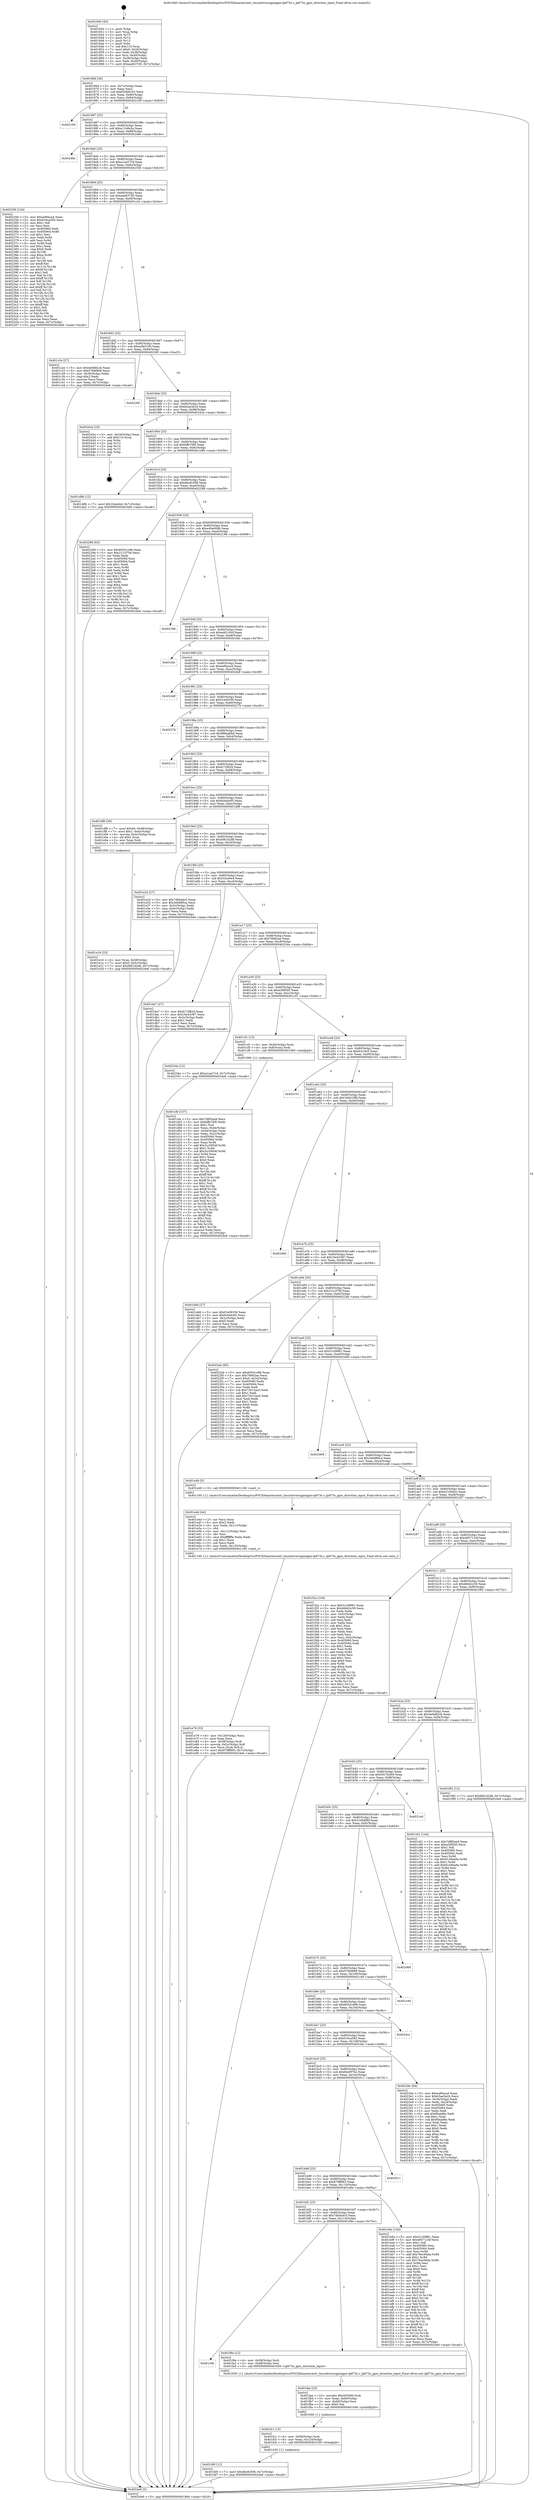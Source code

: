 digraph "0x401840" {
  label = "0x401840 (/mnt/c/Users/mathe/Desktop/tcc/POCII/binaries/extr_linuxdriversgpiogpio-lp873x.c_lp873x_gpio_direction_input_Final-ollvm.out::main(0))"
  labelloc = "t"
  node[shape=record]

  Entry [label="",width=0.3,height=0.3,shape=circle,fillcolor=black,style=filled]
  "0x40186d" [label="{
     0x40186d [26]\l
     | [instrs]\l
     &nbsp;&nbsp;0x40186d \<+3\>: mov -0x7c(%rbp),%eax\l
     &nbsp;&nbsp;0x401870 \<+2\>: mov %eax,%ecx\l
     &nbsp;&nbsp;0x401872 \<+6\>: sub $0x82db8103,%ecx\l
     &nbsp;&nbsp;0x401878 \<+3\>: mov %eax,-0x80(%rbp)\l
     &nbsp;&nbsp;0x40187b \<+6\>: mov %ecx,-0x84(%rbp)\l
     &nbsp;&nbsp;0x401881 \<+6\>: je 0000000000402169 \<main+0x929\>\l
  }"]
  "0x402169" [label="{
     0x402169\l
  }", style=dashed]
  "0x401887" [label="{
     0x401887 [25]\l
     | [instrs]\l
     &nbsp;&nbsp;0x401887 \<+5\>: jmp 000000000040188c \<main+0x4c\>\l
     &nbsp;&nbsp;0x40188c \<+3\>: mov -0x80(%rbp),%eax\l
     &nbsp;&nbsp;0x40188f \<+5\>: sub $0xa11b8a2a,%eax\l
     &nbsp;&nbsp;0x401894 \<+6\>: mov %eax,-0x88(%rbp)\l
     &nbsp;&nbsp;0x40189a \<+6\>: je 000000000040248e \<main+0xc4e\>\l
  }"]
  Exit [label="",width=0.3,height=0.3,shape=circle,fillcolor=black,style=filled,peripheries=2]
  "0x40248e" [label="{
     0x40248e\l
  }", style=dashed]
  "0x4018a0" [label="{
     0x4018a0 [25]\l
     | [instrs]\l
     &nbsp;&nbsp;0x4018a0 \<+5\>: jmp 00000000004018a5 \<main+0x65\>\l
     &nbsp;&nbsp;0x4018a5 \<+3\>: mov -0x80(%rbp),%eax\l
     &nbsp;&nbsp;0x4018a8 \<+5\>: sub $0xa1ae27c4,%eax\l
     &nbsp;&nbsp;0x4018ad \<+6\>: mov %eax,-0x8c(%rbp)\l
     &nbsp;&nbsp;0x4018b3 \<+6\>: je 0000000000402356 \<main+0xb16\>\l
  }"]
  "0x401fd0" [label="{
     0x401fd0 [12]\l
     | [instrs]\l
     &nbsp;&nbsp;0x401fd0 \<+7\>: movl $0xdbc8c508,-0x7c(%rbp)\l
     &nbsp;&nbsp;0x401fd7 \<+5\>: jmp 00000000004024e6 \<main+0xca6\>\l
  }"]
  "0x402356" [label="{
     0x402356 [134]\l
     | [instrs]\l
     &nbsp;&nbsp;0x402356 \<+5\>: mov $0xeef0aca4,%eax\l
     &nbsp;&nbsp;0x40235b \<+5\>: mov $0x619ca583,%ecx\l
     &nbsp;&nbsp;0x402360 \<+2\>: mov $0x1,%dl\l
     &nbsp;&nbsp;0x402362 \<+2\>: xor %esi,%esi\l
     &nbsp;&nbsp;0x402364 \<+7\>: mov 0x405060,%edi\l
     &nbsp;&nbsp;0x40236b \<+8\>: mov 0x405064,%r8d\l
     &nbsp;&nbsp;0x402373 \<+3\>: sub $0x1,%esi\l
     &nbsp;&nbsp;0x402376 \<+3\>: mov %edi,%r9d\l
     &nbsp;&nbsp;0x402379 \<+3\>: add %esi,%r9d\l
     &nbsp;&nbsp;0x40237c \<+4\>: imul %r9d,%edi\l
     &nbsp;&nbsp;0x402380 \<+3\>: and $0x1,%edi\l
     &nbsp;&nbsp;0x402383 \<+3\>: cmp $0x0,%edi\l
     &nbsp;&nbsp;0x402386 \<+4\>: sete %r10b\l
     &nbsp;&nbsp;0x40238a \<+4\>: cmp $0xa,%r8d\l
     &nbsp;&nbsp;0x40238e \<+4\>: setl %r11b\l
     &nbsp;&nbsp;0x402392 \<+3\>: mov %r10b,%bl\l
     &nbsp;&nbsp;0x402395 \<+3\>: xor $0xff,%bl\l
     &nbsp;&nbsp;0x402398 \<+3\>: mov %r11b,%r14b\l
     &nbsp;&nbsp;0x40239b \<+4\>: xor $0xff,%r14b\l
     &nbsp;&nbsp;0x40239f \<+3\>: xor $0x1,%dl\l
     &nbsp;&nbsp;0x4023a2 \<+3\>: mov %bl,%r15b\l
     &nbsp;&nbsp;0x4023a5 \<+4\>: and $0xff,%r15b\l
     &nbsp;&nbsp;0x4023a9 \<+3\>: and %dl,%r10b\l
     &nbsp;&nbsp;0x4023ac \<+3\>: mov %r14b,%r12b\l
     &nbsp;&nbsp;0x4023af \<+4\>: and $0xff,%r12b\l
     &nbsp;&nbsp;0x4023b3 \<+3\>: and %dl,%r11b\l
     &nbsp;&nbsp;0x4023b6 \<+3\>: or %r10b,%r15b\l
     &nbsp;&nbsp;0x4023b9 \<+3\>: or %r11b,%r12b\l
     &nbsp;&nbsp;0x4023bc \<+3\>: xor %r12b,%r15b\l
     &nbsp;&nbsp;0x4023bf \<+3\>: or %r14b,%bl\l
     &nbsp;&nbsp;0x4023c2 \<+3\>: xor $0xff,%bl\l
     &nbsp;&nbsp;0x4023c5 \<+3\>: or $0x1,%dl\l
     &nbsp;&nbsp;0x4023c8 \<+2\>: and %dl,%bl\l
     &nbsp;&nbsp;0x4023ca \<+3\>: or %bl,%r15b\l
     &nbsp;&nbsp;0x4023cd \<+4\>: test $0x1,%r15b\l
     &nbsp;&nbsp;0x4023d1 \<+3\>: cmovne %ecx,%eax\l
     &nbsp;&nbsp;0x4023d4 \<+3\>: mov %eax,-0x7c(%rbp)\l
     &nbsp;&nbsp;0x4023d7 \<+5\>: jmp 00000000004024e6 \<main+0xca6\>\l
  }"]
  "0x4018b9" [label="{
     0x4018b9 [25]\l
     | [instrs]\l
     &nbsp;&nbsp;0x4018b9 \<+5\>: jmp 00000000004018be \<main+0x7e\>\l
     &nbsp;&nbsp;0x4018be \<+3\>: mov -0x80(%rbp),%eax\l
     &nbsp;&nbsp;0x4018c1 \<+5\>: sub $0xaad437d5,%eax\l
     &nbsp;&nbsp;0x4018c6 \<+6\>: mov %eax,-0x90(%rbp)\l
     &nbsp;&nbsp;0x4018cc \<+6\>: je 0000000000401c2e \<main+0x3ee\>\l
  }"]
  "0x401fc1" [label="{
     0x401fc1 [15]\l
     | [instrs]\l
     &nbsp;&nbsp;0x401fc1 \<+4\>: mov -0x58(%rbp),%rdi\l
     &nbsp;&nbsp;0x401fc5 \<+6\>: mov %eax,-0x124(%rbp)\l
     &nbsp;&nbsp;0x401fcb \<+5\>: call 0000000000401030 \<free@plt\>\l
     | [calls]\l
     &nbsp;&nbsp;0x401030 \{1\} (unknown)\l
  }"]
  "0x401c2e" [label="{
     0x401c2e [27]\l
     | [instrs]\l
     &nbsp;&nbsp;0x401c2e \<+5\>: mov $0x4e9d82cb,%eax\l
     &nbsp;&nbsp;0x401c33 \<+5\>: mov $0x576fd968,%ecx\l
     &nbsp;&nbsp;0x401c38 \<+3\>: mov -0x30(%rbp),%edx\l
     &nbsp;&nbsp;0x401c3b \<+3\>: cmp $0x2,%edx\l
     &nbsp;&nbsp;0x401c3e \<+3\>: cmovne %ecx,%eax\l
     &nbsp;&nbsp;0x401c41 \<+3\>: mov %eax,-0x7c(%rbp)\l
     &nbsp;&nbsp;0x401c44 \<+5\>: jmp 00000000004024e6 \<main+0xca6\>\l
  }"]
  "0x4018d2" [label="{
     0x4018d2 [25]\l
     | [instrs]\l
     &nbsp;&nbsp;0x4018d2 \<+5\>: jmp 00000000004018d7 \<main+0x97\>\l
     &nbsp;&nbsp;0x4018d7 \<+3\>: mov -0x80(%rbp),%eax\l
     &nbsp;&nbsp;0x4018da \<+5\>: sub $0xacfe5100,%eax\l
     &nbsp;&nbsp;0x4018df \<+6\>: mov %eax,-0x94(%rbp)\l
     &nbsp;&nbsp;0x4018e5 \<+6\>: je 000000000040226f \<main+0xa2f\>\l
  }"]
  "0x4024e6" [label="{
     0x4024e6 [5]\l
     | [instrs]\l
     &nbsp;&nbsp;0x4024e6 \<+5\>: jmp 000000000040186d \<main+0x2d\>\l
  }"]
  "0x401840" [label="{
     0x401840 [45]\l
     | [instrs]\l
     &nbsp;&nbsp;0x401840 \<+1\>: push %rbp\l
     &nbsp;&nbsp;0x401841 \<+3\>: mov %rsp,%rbp\l
     &nbsp;&nbsp;0x401844 \<+2\>: push %r15\l
     &nbsp;&nbsp;0x401846 \<+2\>: push %r14\l
     &nbsp;&nbsp;0x401848 \<+2\>: push %r12\l
     &nbsp;&nbsp;0x40184a \<+1\>: push %rbx\l
     &nbsp;&nbsp;0x40184b \<+7\>: sub $0x110,%rsp\l
     &nbsp;&nbsp;0x401852 \<+7\>: movl $0x0,-0x34(%rbp)\l
     &nbsp;&nbsp;0x401859 \<+3\>: mov %edi,-0x38(%rbp)\l
     &nbsp;&nbsp;0x40185c \<+4\>: mov %rsi,-0x40(%rbp)\l
     &nbsp;&nbsp;0x401860 \<+3\>: mov -0x38(%rbp),%edi\l
     &nbsp;&nbsp;0x401863 \<+3\>: mov %edi,-0x30(%rbp)\l
     &nbsp;&nbsp;0x401866 \<+7\>: movl $0xaad437d5,-0x7c(%rbp)\l
  }"]
  "0x401faa" [label="{
     0x401faa [23]\l
     | [instrs]\l
     &nbsp;&nbsp;0x401faa \<+10\>: movabs $0x4030d6,%rdi\l
     &nbsp;&nbsp;0x401fb4 \<+3\>: mov %eax,-0x60(%rbp)\l
     &nbsp;&nbsp;0x401fb7 \<+3\>: mov -0x60(%rbp),%esi\l
     &nbsp;&nbsp;0x401fba \<+2\>: mov $0x0,%al\l
     &nbsp;&nbsp;0x401fbc \<+5\>: call 0000000000401040 \<printf@plt\>\l
     | [calls]\l
     &nbsp;&nbsp;0x401040 \{1\} (unknown)\l
  }"]
  "0x40226f" [label="{
     0x40226f\l
  }", style=dashed]
  "0x4018eb" [label="{
     0x4018eb [25]\l
     | [instrs]\l
     &nbsp;&nbsp;0x4018eb \<+5\>: jmp 00000000004018f0 \<main+0xb0\>\l
     &nbsp;&nbsp;0x4018f0 \<+3\>: mov -0x80(%rbp),%eax\l
     &nbsp;&nbsp;0x4018f3 \<+5\>: sub $0xb5ae3e24,%eax\l
     &nbsp;&nbsp;0x4018f8 \<+6\>: mov %eax,-0x98(%rbp)\l
     &nbsp;&nbsp;0x4018fe \<+6\>: je 000000000040243a \<main+0xbfa\>\l
  }"]
  "0x401c0b" [label="{
     0x401c0b\l
  }", style=dashed]
  "0x40243a" [label="{
     0x40243a [19]\l
     | [instrs]\l
     &nbsp;&nbsp;0x40243a \<+3\>: mov -0x24(%rbp),%eax\l
     &nbsp;&nbsp;0x40243d \<+7\>: add $0x110,%rsp\l
     &nbsp;&nbsp;0x402444 \<+1\>: pop %rbx\l
     &nbsp;&nbsp;0x402445 \<+2\>: pop %r12\l
     &nbsp;&nbsp;0x402447 \<+2\>: pop %r14\l
     &nbsp;&nbsp;0x402449 \<+2\>: pop %r15\l
     &nbsp;&nbsp;0x40244b \<+1\>: pop %rbp\l
     &nbsp;&nbsp;0x40244c \<+1\>: ret\l
  }"]
  "0x401904" [label="{
     0x401904 [25]\l
     | [instrs]\l
     &nbsp;&nbsp;0x401904 \<+5\>: jmp 0000000000401909 \<main+0xc9\>\l
     &nbsp;&nbsp;0x401909 \<+3\>: mov -0x80(%rbp),%eax\l
     &nbsp;&nbsp;0x40190c \<+5\>: sub $0xbffe76f0,%eax\l
     &nbsp;&nbsp;0x401911 \<+6\>: mov %eax,-0x9c(%rbp)\l
     &nbsp;&nbsp;0x401917 \<+6\>: je 0000000000401d9b \<main+0x55b\>\l
  }"]
  "0x401f9e" [label="{
     0x401f9e [12]\l
     | [instrs]\l
     &nbsp;&nbsp;0x401f9e \<+4\>: mov -0x58(%rbp),%rdi\l
     &nbsp;&nbsp;0x401fa2 \<+3\>: mov -0x48(%rbp),%esi\l
     &nbsp;&nbsp;0x401fa5 \<+5\>: call 0000000000401650 \<lp873x_gpio_direction_input\>\l
     | [calls]\l
     &nbsp;&nbsp;0x401650 \{1\} (/mnt/c/Users/mathe/Desktop/tcc/POCII/binaries/extr_linuxdriversgpiogpio-lp873x.c_lp873x_gpio_direction_input_Final-ollvm.out::lp873x_gpio_direction_input)\l
  }"]
  "0x401d9b" [label="{
     0x401d9b [12]\l
     | [instrs]\l
     &nbsp;&nbsp;0x401d9b \<+7\>: movl $0x32ee0e4,-0x7c(%rbp)\l
     &nbsp;&nbsp;0x401da2 \<+5\>: jmp 00000000004024e6 \<main+0xca6\>\l
  }"]
  "0x40191d" [label="{
     0x40191d [25]\l
     | [instrs]\l
     &nbsp;&nbsp;0x40191d \<+5\>: jmp 0000000000401922 \<main+0xe2\>\l
     &nbsp;&nbsp;0x401922 \<+3\>: mov -0x80(%rbp),%eax\l
     &nbsp;&nbsp;0x401925 \<+5\>: sub $0xdbc8c508,%eax\l
     &nbsp;&nbsp;0x40192a \<+6\>: mov %eax,-0xa0(%rbp)\l
     &nbsp;&nbsp;0x401930 \<+6\>: je 0000000000402298 \<main+0xa58\>\l
  }"]
  "0x401bf2" [label="{
     0x401bf2 [25]\l
     | [instrs]\l
     &nbsp;&nbsp;0x401bf2 \<+5\>: jmp 0000000000401bf7 \<main+0x3b7\>\l
     &nbsp;&nbsp;0x401bf7 \<+3\>: mov -0x80(%rbp),%eax\l
     &nbsp;&nbsp;0x401bfa \<+5\>: sub $0x7db0adc5,%eax\l
     &nbsp;&nbsp;0x401bff \<+6\>: mov %eax,-0x114(%rbp)\l
     &nbsp;&nbsp;0x401c05 \<+6\>: je 0000000000401f9e \<main+0x75e\>\l
  }"]
  "0x402298" [label="{
     0x402298 [83]\l
     | [instrs]\l
     &nbsp;&nbsp;0x402298 \<+5\>: mov $0x60541e96,%eax\l
     &nbsp;&nbsp;0x40229d \<+5\>: mov $0x2121f7fd,%ecx\l
     &nbsp;&nbsp;0x4022a2 \<+2\>: xor %edx,%edx\l
     &nbsp;&nbsp;0x4022a4 \<+7\>: mov 0x405060,%esi\l
     &nbsp;&nbsp;0x4022ab \<+7\>: mov 0x405064,%edi\l
     &nbsp;&nbsp;0x4022b2 \<+3\>: sub $0x1,%edx\l
     &nbsp;&nbsp;0x4022b5 \<+3\>: mov %esi,%r8d\l
     &nbsp;&nbsp;0x4022b8 \<+3\>: add %edx,%r8d\l
     &nbsp;&nbsp;0x4022bb \<+4\>: imul %r8d,%esi\l
     &nbsp;&nbsp;0x4022bf \<+3\>: and $0x1,%esi\l
     &nbsp;&nbsp;0x4022c2 \<+3\>: cmp $0x0,%esi\l
     &nbsp;&nbsp;0x4022c5 \<+4\>: sete %r9b\l
     &nbsp;&nbsp;0x4022c9 \<+3\>: cmp $0xa,%edi\l
     &nbsp;&nbsp;0x4022cc \<+4\>: setl %r10b\l
     &nbsp;&nbsp;0x4022d0 \<+3\>: mov %r9b,%r11b\l
     &nbsp;&nbsp;0x4022d3 \<+3\>: and %r10b,%r11b\l
     &nbsp;&nbsp;0x4022d6 \<+3\>: xor %r10b,%r9b\l
     &nbsp;&nbsp;0x4022d9 \<+3\>: or %r9b,%r11b\l
     &nbsp;&nbsp;0x4022dc \<+4\>: test $0x1,%r11b\l
     &nbsp;&nbsp;0x4022e0 \<+3\>: cmovne %ecx,%eax\l
     &nbsp;&nbsp;0x4022e3 \<+3\>: mov %eax,-0x7c(%rbp)\l
     &nbsp;&nbsp;0x4022e6 \<+5\>: jmp 00000000004024e6 \<main+0xca6\>\l
  }"]
  "0x401936" [label="{
     0x401936 [25]\l
     | [instrs]\l
     &nbsp;&nbsp;0x401936 \<+5\>: jmp 000000000040193b \<main+0xfb\>\l
     &nbsp;&nbsp;0x40193b \<+3\>: mov -0x80(%rbp),%eax\l
     &nbsp;&nbsp;0x40193e \<+5\>: sub $0xe40e00db,%eax\l
     &nbsp;&nbsp;0x401943 \<+6\>: mov %eax,-0xa4(%rbp)\l
     &nbsp;&nbsp;0x401949 \<+6\>: je 0000000000402188 \<main+0x948\>\l
  }"]
  "0x401e9a" [label="{
     0x401e9a [144]\l
     | [instrs]\l
     &nbsp;&nbsp;0x401e9a \<+5\>: mov $0x31c09f61,%eax\l
     &nbsp;&nbsp;0x401e9f \<+5\>: mov $0x4657124f,%ecx\l
     &nbsp;&nbsp;0x401ea4 \<+2\>: mov $0x1,%dl\l
     &nbsp;&nbsp;0x401ea6 \<+7\>: mov 0x405060,%esi\l
     &nbsp;&nbsp;0x401ead \<+7\>: mov 0x405064,%edi\l
     &nbsp;&nbsp;0x401eb4 \<+3\>: mov %esi,%r8d\l
     &nbsp;&nbsp;0x401eb7 \<+7\>: add $0x76ec94da,%r8d\l
     &nbsp;&nbsp;0x401ebe \<+4\>: sub $0x1,%r8d\l
     &nbsp;&nbsp;0x401ec2 \<+7\>: sub $0x76ec94da,%r8d\l
     &nbsp;&nbsp;0x401ec9 \<+4\>: imul %r8d,%esi\l
     &nbsp;&nbsp;0x401ecd \<+3\>: and $0x1,%esi\l
     &nbsp;&nbsp;0x401ed0 \<+3\>: cmp $0x0,%esi\l
     &nbsp;&nbsp;0x401ed3 \<+4\>: sete %r9b\l
     &nbsp;&nbsp;0x401ed7 \<+3\>: cmp $0xa,%edi\l
     &nbsp;&nbsp;0x401eda \<+4\>: setl %r10b\l
     &nbsp;&nbsp;0x401ede \<+3\>: mov %r9b,%r11b\l
     &nbsp;&nbsp;0x401ee1 \<+4\>: xor $0xff,%r11b\l
     &nbsp;&nbsp;0x401ee5 \<+3\>: mov %r10b,%bl\l
     &nbsp;&nbsp;0x401ee8 \<+3\>: xor $0xff,%bl\l
     &nbsp;&nbsp;0x401eeb \<+3\>: xor $0x0,%dl\l
     &nbsp;&nbsp;0x401eee \<+3\>: mov %r11b,%r14b\l
     &nbsp;&nbsp;0x401ef1 \<+4\>: and $0x0,%r14b\l
     &nbsp;&nbsp;0x401ef5 \<+3\>: and %dl,%r9b\l
     &nbsp;&nbsp;0x401ef8 \<+3\>: mov %bl,%r15b\l
     &nbsp;&nbsp;0x401efb \<+4\>: and $0x0,%r15b\l
     &nbsp;&nbsp;0x401eff \<+3\>: and %dl,%r10b\l
     &nbsp;&nbsp;0x401f02 \<+3\>: or %r9b,%r14b\l
     &nbsp;&nbsp;0x401f05 \<+3\>: or %r10b,%r15b\l
     &nbsp;&nbsp;0x401f08 \<+3\>: xor %r15b,%r14b\l
     &nbsp;&nbsp;0x401f0b \<+3\>: or %bl,%r11b\l
     &nbsp;&nbsp;0x401f0e \<+4\>: xor $0xff,%r11b\l
     &nbsp;&nbsp;0x401f12 \<+3\>: or $0x0,%dl\l
     &nbsp;&nbsp;0x401f15 \<+3\>: and %dl,%r11b\l
     &nbsp;&nbsp;0x401f18 \<+3\>: or %r11b,%r14b\l
     &nbsp;&nbsp;0x401f1b \<+4\>: test $0x1,%r14b\l
     &nbsp;&nbsp;0x401f1f \<+3\>: cmovne %ecx,%eax\l
     &nbsp;&nbsp;0x401f22 \<+3\>: mov %eax,-0x7c(%rbp)\l
     &nbsp;&nbsp;0x401f25 \<+5\>: jmp 00000000004024e6 \<main+0xca6\>\l
  }"]
  "0x402188" [label="{
     0x402188\l
  }", style=dashed]
  "0x40194f" [label="{
     0x40194f [25]\l
     | [instrs]\l
     &nbsp;&nbsp;0x40194f \<+5\>: jmp 0000000000401954 \<main+0x114\>\l
     &nbsp;&nbsp;0x401954 \<+3\>: mov -0x80(%rbp),%eax\l
     &nbsp;&nbsp;0x401957 \<+5\>: sub $0xed6130cf,%eax\l
     &nbsp;&nbsp;0x40195c \<+6\>: mov %eax,-0xa8(%rbp)\l
     &nbsp;&nbsp;0x401962 \<+6\>: je 0000000000401fdc \<main+0x79c\>\l
  }"]
  "0x401bd9" [label="{
     0x401bd9 [25]\l
     | [instrs]\l
     &nbsp;&nbsp;0x401bd9 \<+5\>: jmp 0000000000401bde \<main+0x39e\>\l
     &nbsp;&nbsp;0x401bde \<+3\>: mov -0x80(%rbp),%eax\l
     &nbsp;&nbsp;0x401be1 \<+5\>: sub $0x678ff963,%eax\l
     &nbsp;&nbsp;0x401be6 \<+6\>: mov %eax,-0x110(%rbp)\l
     &nbsp;&nbsp;0x401bec \<+6\>: je 0000000000401e9a \<main+0x65a\>\l
  }"]
  "0x401fdc" [label="{
     0x401fdc\l
  }", style=dashed]
  "0x401968" [label="{
     0x401968 [25]\l
     | [instrs]\l
     &nbsp;&nbsp;0x401968 \<+5\>: jmp 000000000040196d \<main+0x12d\>\l
     &nbsp;&nbsp;0x40196d \<+3\>: mov -0x80(%rbp),%eax\l
     &nbsp;&nbsp;0x401970 \<+5\>: sub $0xeef0aca4,%eax\l
     &nbsp;&nbsp;0x401975 \<+6\>: mov %eax,-0xac(%rbp)\l
     &nbsp;&nbsp;0x40197b \<+6\>: je 00000000004024df \<main+0xc9f\>\l
  }"]
  "0x402011" [label="{
     0x402011\l
  }", style=dashed]
  "0x4024df" [label="{
     0x4024df\l
  }", style=dashed]
  "0x401981" [label="{
     0x401981 [25]\l
     | [instrs]\l
     &nbsp;&nbsp;0x401981 \<+5\>: jmp 0000000000401986 \<main+0x146\>\l
     &nbsp;&nbsp;0x401986 \<+3\>: mov -0x80(%rbp),%eax\l
     &nbsp;&nbsp;0x401989 \<+5\>: sub $0xf1e09356,%eax\l
     &nbsp;&nbsp;0x40198e \<+6\>: mov %eax,-0xb0(%rbp)\l
     &nbsp;&nbsp;0x401994 \<+6\>: je 000000000040227b \<main+0xa3b\>\l
  }"]
  "0x401bc0" [label="{
     0x401bc0 [25]\l
     | [instrs]\l
     &nbsp;&nbsp;0x401bc0 \<+5\>: jmp 0000000000401bc5 \<main+0x385\>\l
     &nbsp;&nbsp;0x401bc5 \<+3\>: mov -0x80(%rbp),%eax\l
     &nbsp;&nbsp;0x401bc8 \<+5\>: sub $0x64e9f7b2,%eax\l
     &nbsp;&nbsp;0x401bcd \<+6\>: mov %eax,-0x10c(%rbp)\l
     &nbsp;&nbsp;0x401bd3 \<+6\>: je 0000000000402011 \<main+0x7d1\>\l
  }"]
  "0x40227b" [label="{
     0x40227b\l
  }", style=dashed]
  "0x40199a" [label="{
     0x40199a [25]\l
     | [instrs]\l
     &nbsp;&nbsp;0x40199a \<+5\>: jmp 000000000040199f \<main+0x15f\>\l
     &nbsp;&nbsp;0x40199f \<+3\>: mov -0x80(%rbp),%eax\l
     &nbsp;&nbsp;0x4019a2 \<+5\>: sub $0xf88aa6bd,%eax\l
     &nbsp;&nbsp;0x4019a7 \<+6\>: mov %eax,-0xb4(%rbp)\l
     &nbsp;&nbsp;0x4019ad \<+6\>: je 000000000040211c \<main+0x8dc\>\l
  }"]
  "0x4023dc" [label="{
     0x4023dc [94]\l
     | [instrs]\l
     &nbsp;&nbsp;0x4023dc \<+5\>: mov $0xeef0aca4,%eax\l
     &nbsp;&nbsp;0x4023e1 \<+5\>: mov $0xb5ae3e24,%ecx\l
     &nbsp;&nbsp;0x4023e6 \<+3\>: mov -0x34(%rbp),%edx\l
     &nbsp;&nbsp;0x4023e9 \<+3\>: mov %edx,-0x24(%rbp)\l
     &nbsp;&nbsp;0x4023ec \<+7\>: mov 0x405060,%edx\l
     &nbsp;&nbsp;0x4023f3 \<+7\>: mov 0x405064,%esi\l
     &nbsp;&nbsp;0x4023fa \<+2\>: mov %edx,%edi\l
     &nbsp;&nbsp;0x4023fc \<+6\>: add $0xf0aad6e,%edi\l
     &nbsp;&nbsp;0x402402 \<+3\>: sub $0x1,%edi\l
     &nbsp;&nbsp;0x402405 \<+6\>: sub $0xf0aad6e,%edi\l
     &nbsp;&nbsp;0x40240b \<+3\>: imul %edi,%edx\l
     &nbsp;&nbsp;0x40240e \<+3\>: and $0x1,%edx\l
     &nbsp;&nbsp;0x402411 \<+3\>: cmp $0x0,%edx\l
     &nbsp;&nbsp;0x402414 \<+4\>: sete %r8b\l
     &nbsp;&nbsp;0x402418 \<+3\>: cmp $0xa,%esi\l
     &nbsp;&nbsp;0x40241b \<+4\>: setl %r9b\l
     &nbsp;&nbsp;0x40241f \<+3\>: mov %r8b,%r10b\l
     &nbsp;&nbsp;0x402422 \<+3\>: and %r9b,%r10b\l
     &nbsp;&nbsp;0x402425 \<+3\>: xor %r9b,%r8b\l
     &nbsp;&nbsp;0x402428 \<+3\>: or %r8b,%r10b\l
     &nbsp;&nbsp;0x40242b \<+4\>: test $0x1,%r10b\l
     &nbsp;&nbsp;0x40242f \<+3\>: cmovne %ecx,%eax\l
     &nbsp;&nbsp;0x402432 \<+3\>: mov %eax,-0x7c(%rbp)\l
     &nbsp;&nbsp;0x402435 \<+5\>: jmp 00000000004024e6 \<main+0xca6\>\l
  }"]
  "0x40211c" [label="{
     0x40211c\l
  }", style=dashed]
  "0x4019b3" [label="{
     0x4019b3 [25]\l
     | [instrs]\l
     &nbsp;&nbsp;0x4019b3 \<+5\>: jmp 00000000004019b8 \<main+0x178\>\l
     &nbsp;&nbsp;0x4019b8 \<+3\>: mov -0x80(%rbp),%eax\l
     &nbsp;&nbsp;0x4019bb \<+5\>: sub $0xfc72f82d,%eax\l
     &nbsp;&nbsp;0x4019c0 \<+6\>: mov %eax,-0xb8(%rbp)\l
     &nbsp;&nbsp;0x4019c6 \<+6\>: je 0000000000401dc2 \<main+0x582\>\l
  }"]
  "0x401ba7" [label="{
     0x401ba7 [25]\l
     | [instrs]\l
     &nbsp;&nbsp;0x401ba7 \<+5\>: jmp 0000000000401bac \<main+0x36c\>\l
     &nbsp;&nbsp;0x401bac \<+3\>: mov -0x80(%rbp),%eax\l
     &nbsp;&nbsp;0x401baf \<+5\>: sub $0x619ca583,%eax\l
     &nbsp;&nbsp;0x401bb4 \<+6\>: mov %eax,-0x108(%rbp)\l
     &nbsp;&nbsp;0x401bba \<+6\>: je 00000000004023dc \<main+0xb9c\>\l
  }"]
  "0x401dc2" [label="{
     0x401dc2\l
  }", style=dashed]
  "0x4019cc" [label="{
     0x4019cc [25]\l
     | [instrs]\l
     &nbsp;&nbsp;0x4019cc \<+5\>: jmp 00000000004019d1 \<main+0x191\>\l
     &nbsp;&nbsp;0x4019d1 \<+3\>: mov -0x80(%rbp),%eax\l
     &nbsp;&nbsp;0x4019d4 \<+5\>: sub $0xfcbd4c65,%eax\l
     &nbsp;&nbsp;0x4019d9 \<+6\>: mov %eax,-0xbc(%rbp)\l
     &nbsp;&nbsp;0x4019df \<+6\>: je 0000000000401df8 \<main+0x5b8\>\l
  }"]
  "0x4024cc" [label="{
     0x4024cc\l
  }", style=dashed]
  "0x401df8" [label="{
     0x401df8 [30]\l
     | [instrs]\l
     &nbsp;&nbsp;0x401df8 \<+7\>: movl $0x64,-0x48(%rbp)\l
     &nbsp;&nbsp;0x401dff \<+7\>: movl $0x1,-0x4c(%rbp)\l
     &nbsp;&nbsp;0x401e06 \<+4\>: movslq -0x4c(%rbp),%rax\l
     &nbsp;&nbsp;0x401e0a \<+4\>: shl $0x2,%rax\l
     &nbsp;&nbsp;0x401e0e \<+3\>: mov %rax,%rdi\l
     &nbsp;&nbsp;0x401e11 \<+5\>: call 0000000000401050 \<malloc@plt\>\l
     | [calls]\l
     &nbsp;&nbsp;0x401050 \{1\} (unknown)\l
  }"]
  "0x4019e5" [label="{
     0x4019e5 [25]\l
     | [instrs]\l
     &nbsp;&nbsp;0x4019e5 \<+5\>: jmp 00000000004019ea \<main+0x1aa\>\l
     &nbsp;&nbsp;0x4019ea \<+3\>: mov -0x80(%rbp),%eax\l
     &nbsp;&nbsp;0x4019ed \<+5\>: sub $0xfd81d2d8,%eax\l
     &nbsp;&nbsp;0x4019f2 \<+6\>: mov %eax,-0xc0(%rbp)\l
     &nbsp;&nbsp;0x4019f8 \<+6\>: je 0000000000401e2d \<main+0x5ed\>\l
  }"]
  "0x401b8e" [label="{
     0x401b8e [25]\l
     | [instrs]\l
     &nbsp;&nbsp;0x401b8e \<+5\>: jmp 0000000000401b93 \<main+0x353\>\l
     &nbsp;&nbsp;0x401b93 \<+3\>: mov -0x80(%rbp),%eax\l
     &nbsp;&nbsp;0x401b96 \<+5\>: sub $0x60541e96,%eax\l
     &nbsp;&nbsp;0x401b9b \<+6\>: mov %eax,-0x104(%rbp)\l
     &nbsp;&nbsp;0x401ba1 \<+6\>: je 00000000004024cc \<main+0xc8c\>\l
  }"]
  "0x401e2d" [label="{
     0x401e2d [27]\l
     | [instrs]\l
     &nbsp;&nbsp;0x401e2d \<+5\>: mov $0x7db0adc5,%eax\l
     &nbsp;&nbsp;0x401e32 \<+5\>: mov $0x3eb880ca,%ecx\l
     &nbsp;&nbsp;0x401e37 \<+3\>: mov -0x5c(%rbp),%edx\l
     &nbsp;&nbsp;0x401e3a \<+3\>: cmp -0x4c(%rbp),%edx\l
     &nbsp;&nbsp;0x401e3d \<+3\>: cmovl %ecx,%eax\l
     &nbsp;&nbsp;0x401e40 \<+3\>: mov %eax,-0x7c(%rbp)\l
     &nbsp;&nbsp;0x401e43 \<+5\>: jmp 00000000004024e6 \<main+0xca6\>\l
  }"]
  "0x4019fe" [label="{
     0x4019fe [25]\l
     | [instrs]\l
     &nbsp;&nbsp;0x4019fe \<+5\>: jmp 0000000000401a03 \<main+0x1c3\>\l
     &nbsp;&nbsp;0x401a03 \<+3\>: mov -0x80(%rbp),%eax\l
     &nbsp;&nbsp;0x401a06 \<+5\>: sub $0x32ee0e4,%eax\l
     &nbsp;&nbsp;0x401a0b \<+6\>: mov %eax,-0xc4(%rbp)\l
     &nbsp;&nbsp;0x401a11 \<+6\>: je 0000000000401da7 \<main+0x567\>\l
  }"]
  "0x401c49" [label="{
     0x401c49\l
  }", style=dashed]
  "0x401da7" [label="{
     0x401da7 [27]\l
     | [instrs]\l
     &nbsp;&nbsp;0x401da7 \<+5\>: mov $0xfc72f82d,%eax\l
     &nbsp;&nbsp;0x401dac \<+5\>: mov $0x16e43387,%ecx\l
     &nbsp;&nbsp;0x401db1 \<+3\>: mov -0x2c(%rbp),%edx\l
     &nbsp;&nbsp;0x401db4 \<+3\>: cmp $0x1,%edx\l
     &nbsp;&nbsp;0x401db7 \<+3\>: cmovl %ecx,%eax\l
     &nbsp;&nbsp;0x401dba \<+3\>: mov %eax,-0x7c(%rbp)\l
     &nbsp;&nbsp;0x401dbd \<+5\>: jmp 00000000004024e6 \<main+0xca6\>\l
  }"]
  "0x401a17" [label="{
     0x401a17 [25]\l
     | [instrs]\l
     &nbsp;&nbsp;0x401a17 \<+5\>: jmp 0000000000401a1c \<main+0x1dc\>\l
     &nbsp;&nbsp;0x401a1c \<+3\>: mov -0x80(%rbp),%eax\l
     &nbsp;&nbsp;0x401a1f \<+5\>: sub $0x79062ae,%eax\l
     &nbsp;&nbsp;0x401a24 \<+6\>: mov %eax,-0xc8(%rbp)\l
     &nbsp;&nbsp;0x401a2a \<+6\>: je 000000000040234a \<main+0xb0a\>\l
  }"]
  "0x401b75" [label="{
     0x401b75 [25]\l
     | [instrs]\l
     &nbsp;&nbsp;0x401b75 \<+5\>: jmp 0000000000401b7a \<main+0x33a\>\l
     &nbsp;&nbsp;0x401b7a \<+3\>: mov -0x80(%rbp),%eax\l
     &nbsp;&nbsp;0x401b7d \<+5\>: sub $0x576fd968,%eax\l
     &nbsp;&nbsp;0x401b82 \<+6\>: mov %eax,-0x100(%rbp)\l
     &nbsp;&nbsp;0x401b88 \<+6\>: je 0000000000401c49 \<main+0x409\>\l
  }"]
  "0x40234a" [label="{
     0x40234a [12]\l
     | [instrs]\l
     &nbsp;&nbsp;0x40234a \<+7\>: movl $0xa1ae27c4,-0x7c(%rbp)\l
     &nbsp;&nbsp;0x402351 \<+5\>: jmp 00000000004024e6 \<main+0xca6\>\l
  }"]
  "0x401a30" [label="{
     0x401a30 [25]\l
     | [instrs]\l
     &nbsp;&nbsp;0x401a30 \<+5\>: jmp 0000000000401a35 \<main+0x1f5\>\l
     &nbsp;&nbsp;0x401a35 \<+3\>: mov -0x80(%rbp),%eax\l
     &nbsp;&nbsp;0x401a38 \<+5\>: sub $0xa28f5d5,%eax\l
     &nbsp;&nbsp;0x401a3d \<+6\>: mov %eax,-0xcc(%rbp)\l
     &nbsp;&nbsp;0x401a43 \<+6\>: je 0000000000401cf1 \<main+0x4b1\>\l
  }"]
  "0x402069" [label="{
     0x402069\l
  }", style=dashed]
  "0x401cf1" [label="{
     0x401cf1 [13]\l
     | [instrs]\l
     &nbsp;&nbsp;0x401cf1 \<+4\>: mov -0x40(%rbp),%rax\l
     &nbsp;&nbsp;0x401cf5 \<+4\>: mov 0x8(%rax),%rdi\l
     &nbsp;&nbsp;0x401cf9 \<+5\>: call 0000000000401060 \<atoi@plt\>\l
     | [calls]\l
     &nbsp;&nbsp;0x401060 \{1\} (unknown)\l
  }"]
  "0x401a49" [label="{
     0x401a49 [25]\l
     | [instrs]\l
     &nbsp;&nbsp;0x401a49 \<+5\>: jmp 0000000000401a4e \<main+0x20e\>\l
     &nbsp;&nbsp;0x401a4e \<+3\>: mov -0x80(%rbp),%eax\l
     &nbsp;&nbsp;0x401a51 \<+5\>: sub $0xfc419c0,%eax\l
     &nbsp;&nbsp;0x401a56 \<+6\>: mov %eax,-0xd0(%rbp)\l
     &nbsp;&nbsp;0x401a5c \<+6\>: je 0000000000402101 \<main+0x8c1\>\l
  }"]
  "0x401b5c" [label="{
     0x401b5c [25]\l
     | [instrs]\l
     &nbsp;&nbsp;0x401b5c \<+5\>: jmp 0000000000401b61 \<main+0x321\>\l
     &nbsp;&nbsp;0x401b61 \<+3\>: mov -0x80(%rbp),%eax\l
     &nbsp;&nbsp;0x401b64 \<+5\>: sub $0x51d0486f,%eax\l
     &nbsp;&nbsp;0x401b69 \<+6\>: mov %eax,-0xfc(%rbp)\l
     &nbsp;&nbsp;0x401b6f \<+6\>: je 0000000000402069 \<main+0x829\>\l
  }"]
  "0x402101" [label="{
     0x402101\l
  }", style=dashed]
  "0x401a62" [label="{
     0x401a62 [25]\l
     | [instrs]\l
     &nbsp;&nbsp;0x401a62 \<+5\>: jmp 0000000000401a67 \<main+0x227\>\l
     &nbsp;&nbsp;0x401a67 \<+3\>: mov -0x80(%rbp),%eax\l
     &nbsp;&nbsp;0x401a6a \<+5\>: sub $0x16d419fb,%eax\l
     &nbsp;&nbsp;0x401a6f \<+6\>: mov %eax,-0xd4(%rbp)\l
     &nbsp;&nbsp;0x401a75 \<+6\>: je 0000000000402482 \<main+0xc42\>\l
  }"]
  "0x4021e0" [label="{
     0x4021e0\l
  }", style=dashed]
  "0x402482" [label="{
     0x402482\l
  }", style=dashed]
  "0x401a7b" [label="{
     0x401a7b [25]\l
     | [instrs]\l
     &nbsp;&nbsp;0x401a7b \<+5\>: jmp 0000000000401a80 \<main+0x240\>\l
     &nbsp;&nbsp;0x401a80 \<+3\>: mov -0x80(%rbp),%eax\l
     &nbsp;&nbsp;0x401a83 \<+5\>: sub $0x16e43387,%eax\l
     &nbsp;&nbsp;0x401a88 \<+6\>: mov %eax,-0xd8(%rbp)\l
     &nbsp;&nbsp;0x401a8e \<+6\>: je 0000000000401ddd \<main+0x59d\>\l
  }"]
  "0x401e79" [label="{
     0x401e79 [33]\l
     | [instrs]\l
     &nbsp;&nbsp;0x401e79 \<+6\>: mov -0x120(%rbp),%ecx\l
     &nbsp;&nbsp;0x401e7f \<+3\>: imul %eax,%ecx\l
     &nbsp;&nbsp;0x401e82 \<+4\>: mov -0x58(%rbp),%rdi\l
     &nbsp;&nbsp;0x401e86 \<+4\>: movslq -0x5c(%rbp),%r8\l
     &nbsp;&nbsp;0x401e8a \<+4\>: mov %ecx,(%rdi,%r8,4)\l
     &nbsp;&nbsp;0x401e8e \<+7\>: movl $0x678ff963,-0x7c(%rbp)\l
     &nbsp;&nbsp;0x401e95 \<+5\>: jmp 00000000004024e6 \<main+0xca6\>\l
  }"]
  "0x401ddd" [label="{
     0x401ddd [27]\l
     | [instrs]\l
     &nbsp;&nbsp;0x401ddd \<+5\>: mov $0xf1e09356,%eax\l
     &nbsp;&nbsp;0x401de2 \<+5\>: mov $0xfcbd4c65,%ecx\l
     &nbsp;&nbsp;0x401de7 \<+3\>: mov -0x2c(%rbp),%edx\l
     &nbsp;&nbsp;0x401dea \<+3\>: cmp $0x0,%edx\l
     &nbsp;&nbsp;0x401ded \<+3\>: cmove %ecx,%eax\l
     &nbsp;&nbsp;0x401df0 \<+3\>: mov %eax,-0x7c(%rbp)\l
     &nbsp;&nbsp;0x401df3 \<+5\>: jmp 00000000004024e6 \<main+0xca6\>\l
  }"]
  "0x401a94" [label="{
     0x401a94 [25]\l
     | [instrs]\l
     &nbsp;&nbsp;0x401a94 \<+5\>: jmp 0000000000401a99 \<main+0x259\>\l
     &nbsp;&nbsp;0x401a99 \<+3\>: mov -0x80(%rbp),%eax\l
     &nbsp;&nbsp;0x401a9c \<+5\>: sub $0x2121f7fd,%eax\l
     &nbsp;&nbsp;0x401aa1 \<+6\>: mov %eax,-0xdc(%rbp)\l
     &nbsp;&nbsp;0x401aa7 \<+6\>: je 00000000004022eb \<main+0xaab\>\l
  }"]
  "0x401e4d" [label="{
     0x401e4d [44]\l
     | [instrs]\l
     &nbsp;&nbsp;0x401e4d \<+2\>: xor %ecx,%ecx\l
     &nbsp;&nbsp;0x401e4f \<+5\>: mov $0x2,%edx\l
     &nbsp;&nbsp;0x401e54 \<+6\>: mov %edx,-0x11c(%rbp)\l
     &nbsp;&nbsp;0x401e5a \<+1\>: cltd\l
     &nbsp;&nbsp;0x401e5b \<+6\>: mov -0x11c(%rbp),%esi\l
     &nbsp;&nbsp;0x401e61 \<+2\>: idiv %esi\l
     &nbsp;&nbsp;0x401e63 \<+6\>: imul $0xfffffffe,%edx,%edx\l
     &nbsp;&nbsp;0x401e69 \<+3\>: sub $0x1,%ecx\l
     &nbsp;&nbsp;0x401e6c \<+2\>: sub %ecx,%edx\l
     &nbsp;&nbsp;0x401e6e \<+6\>: mov %edx,-0x120(%rbp)\l
     &nbsp;&nbsp;0x401e74 \<+5\>: call 0000000000401160 \<next_i\>\l
     | [calls]\l
     &nbsp;&nbsp;0x401160 \{1\} (/mnt/c/Users/mathe/Desktop/tcc/POCII/binaries/extr_linuxdriversgpiogpio-lp873x.c_lp873x_gpio_direction_input_Final-ollvm.out::next_i)\l
  }"]
  "0x4022eb" [label="{
     0x4022eb [95]\l
     | [instrs]\l
     &nbsp;&nbsp;0x4022eb \<+5\>: mov $0x60541e96,%eax\l
     &nbsp;&nbsp;0x4022f0 \<+5\>: mov $0x79062ae,%ecx\l
     &nbsp;&nbsp;0x4022f5 \<+7\>: movl $0x0,-0x34(%rbp)\l
     &nbsp;&nbsp;0x4022fc \<+7\>: mov 0x405060,%edx\l
     &nbsp;&nbsp;0x402303 \<+7\>: mov 0x405064,%esi\l
     &nbsp;&nbsp;0x40230a \<+2\>: mov %edx,%edi\l
     &nbsp;&nbsp;0x40230c \<+6\>: sub $0x72012ac0,%edi\l
     &nbsp;&nbsp;0x402312 \<+3\>: sub $0x1,%edi\l
     &nbsp;&nbsp;0x402315 \<+6\>: add $0x72012ac0,%edi\l
     &nbsp;&nbsp;0x40231b \<+3\>: imul %edi,%edx\l
     &nbsp;&nbsp;0x40231e \<+3\>: and $0x1,%edx\l
     &nbsp;&nbsp;0x402321 \<+3\>: cmp $0x0,%edx\l
     &nbsp;&nbsp;0x402324 \<+4\>: sete %r8b\l
     &nbsp;&nbsp;0x402328 \<+3\>: cmp $0xa,%esi\l
     &nbsp;&nbsp;0x40232b \<+4\>: setl %r9b\l
     &nbsp;&nbsp;0x40232f \<+3\>: mov %r8b,%r10b\l
     &nbsp;&nbsp;0x402332 \<+3\>: and %r9b,%r10b\l
     &nbsp;&nbsp;0x402335 \<+3\>: xor %r9b,%r8b\l
     &nbsp;&nbsp;0x402338 \<+3\>: or %r8b,%r10b\l
     &nbsp;&nbsp;0x40233b \<+4\>: test $0x1,%r10b\l
     &nbsp;&nbsp;0x40233f \<+3\>: cmovne %ecx,%eax\l
     &nbsp;&nbsp;0x402342 \<+3\>: mov %eax,-0x7c(%rbp)\l
     &nbsp;&nbsp;0x402345 \<+5\>: jmp 00000000004024e6 \<main+0xca6\>\l
  }"]
  "0x401aad" [label="{
     0x401aad [25]\l
     | [instrs]\l
     &nbsp;&nbsp;0x401aad \<+5\>: jmp 0000000000401ab2 \<main+0x272\>\l
     &nbsp;&nbsp;0x401ab2 \<+3\>: mov -0x80(%rbp),%eax\l
     &nbsp;&nbsp;0x401ab5 \<+5\>: sub $0x31c09f61,%eax\l
     &nbsp;&nbsp;0x401aba \<+6\>: mov %eax,-0xe0(%rbp)\l
     &nbsp;&nbsp;0x401ac0 \<+6\>: je 0000000000402469 \<main+0xc29\>\l
  }"]
  "0x401e16" [label="{
     0x401e16 [23]\l
     | [instrs]\l
     &nbsp;&nbsp;0x401e16 \<+4\>: mov %rax,-0x58(%rbp)\l
     &nbsp;&nbsp;0x401e1a \<+7\>: movl $0x0,-0x5c(%rbp)\l
     &nbsp;&nbsp;0x401e21 \<+7\>: movl $0xfd81d2d8,-0x7c(%rbp)\l
     &nbsp;&nbsp;0x401e28 \<+5\>: jmp 00000000004024e6 \<main+0xca6\>\l
  }"]
  "0x402469" [label="{
     0x402469\l
  }", style=dashed]
  "0x401ac6" [label="{
     0x401ac6 [25]\l
     | [instrs]\l
     &nbsp;&nbsp;0x401ac6 \<+5\>: jmp 0000000000401acb \<main+0x28b\>\l
     &nbsp;&nbsp;0x401acb \<+3\>: mov -0x80(%rbp),%eax\l
     &nbsp;&nbsp;0x401ace \<+5\>: sub $0x3eb880ca,%eax\l
     &nbsp;&nbsp;0x401ad3 \<+6\>: mov %eax,-0xe4(%rbp)\l
     &nbsp;&nbsp;0x401ad9 \<+6\>: je 0000000000401e48 \<main+0x608\>\l
  }"]
  "0x401cfe" [label="{
     0x401cfe [157]\l
     | [instrs]\l
     &nbsp;&nbsp;0x401cfe \<+5\>: mov $0x7df85ae9,%ecx\l
     &nbsp;&nbsp;0x401d03 \<+5\>: mov $0xbffe76f0,%edx\l
     &nbsp;&nbsp;0x401d08 \<+3\>: mov $0x1,%sil\l
     &nbsp;&nbsp;0x401d0b \<+3\>: mov %eax,-0x44(%rbp)\l
     &nbsp;&nbsp;0x401d0e \<+3\>: mov -0x44(%rbp),%eax\l
     &nbsp;&nbsp;0x401d11 \<+3\>: mov %eax,-0x2c(%rbp)\l
     &nbsp;&nbsp;0x401d14 \<+7\>: mov 0x405060,%eax\l
     &nbsp;&nbsp;0x401d1b \<+8\>: mov 0x405064,%r8d\l
     &nbsp;&nbsp;0x401d23 \<+3\>: mov %eax,%r9d\l
     &nbsp;&nbsp;0x401d26 \<+7\>: add $0x3cc5854f,%r9d\l
     &nbsp;&nbsp;0x401d2d \<+4\>: sub $0x1,%r9d\l
     &nbsp;&nbsp;0x401d31 \<+7\>: sub $0x3cc5854f,%r9d\l
     &nbsp;&nbsp;0x401d38 \<+4\>: imul %r9d,%eax\l
     &nbsp;&nbsp;0x401d3c \<+3\>: and $0x1,%eax\l
     &nbsp;&nbsp;0x401d3f \<+3\>: cmp $0x0,%eax\l
     &nbsp;&nbsp;0x401d42 \<+4\>: sete %r10b\l
     &nbsp;&nbsp;0x401d46 \<+4\>: cmp $0xa,%r8d\l
     &nbsp;&nbsp;0x401d4a \<+4\>: setl %r11b\l
     &nbsp;&nbsp;0x401d4e \<+3\>: mov %r10b,%bl\l
     &nbsp;&nbsp;0x401d51 \<+3\>: xor $0xff,%bl\l
     &nbsp;&nbsp;0x401d54 \<+3\>: mov %r11b,%r14b\l
     &nbsp;&nbsp;0x401d57 \<+4\>: xor $0xff,%r14b\l
     &nbsp;&nbsp;0x401d5b \<+4\>: xor $0x1,%sil\l
     &nbsp;&nbsp;0x401d5f \<+3\>: mov %bl,%r15b\l
     &nbsp;&nbsp;0x401d62 \<+4\>: and $0xff,%r15b\l
     &nbsp;&nbsp;0x401d66 \<+3\>: and %sil,%r10b\l
     &nbsp;&nbsp;0x401d69 \<+3\>: mov %r14b,%r12b\l
     &nbsp;&nbsp;0x401d6c \<+4\>: and $0xff,%r12b\l
     &nbsp;&nbsp;0x401d70 \<+3\>: and %sil,%r11b\l
     &nbsp;&nbsp;0x401d73 \<+3\>: or %r10b,%r15b\l
     &nbsp;&nbsp;0x401d76 \<+3\>: or %r11b,%r12b\l
     &nbsp;&nbsp;0x401d79 \<+3\>: xor %r12b,%r15b\l
     &nbsp;&nbsp;0x401d7c \<+3\>: or %r14b,%bl\l
     &nbsp;&nbsp;0x401d7f \<+3\>: xor $0xff,%bl\l
     &nbsp;&nbsp;0x401d82 \<+4\>: or $0x1,%sil\l
     &nbsp;&nbsp;0x401d86 \<+3\>: and %sil,%bl\l
     &nbsp;&nbsp;0x401d89 \<+3\>: or %bl,%r15b\l
     &nbsp;&nbsp;0x401d8c \<+4\>: test $0x1,%r15b\l
     &nbsp;&nbsp;0x401d90 \<+3\>: cmovne %edx,%ecx\l
     &nbsp;&nbsp;0x401d93 \<+3\>: mov %ecx,-0x7c(%rbp)\l
     &nbsp;&nbsp;0x401d96 \<+5\>: jmp 00000000004024e6 \<main+0xca6\>\l
  }"]
  "0x401e48" [label="{
     0x401e48 [5]\l
     | [instrs]\l
     &nbsp;&nbsp;0x401e48 \<+5\>: call 0000000000401160 \<next_i\>\l
     | [calls]\l
     &nbsp;&nbsp;0x401160 \{1\} (/mnt/c/Users/mathe/Desktop/tcc/POCII/binaries/extr_linuxdriversgpiogpio-lp873x.c_lp873x_gpio_direction_input_Final-ollvm.out::next_i)\l
  }"]
  "0x401adf" [label="{
     0x401adf [25]\l
     | [instrs]\l
     &nbsp;&nbsp;0x401adf \<+5\>: jmp 0000000000401ae4 \<main+0x2a4\>\l
     &nbsp;&nbsp;0x401ae4 \<+3\>: mov -0x80(%rbp),%eax\l
     &nbsp;&nbsp;0x401ae7 \<+5\>: sub $0x421d5d2c,%eax\l
     &nbsp;&nbsp;0x401aec \<+6\>: mov %eax,-0xe8(%rbp)\l
     &nbsp;&nbsp;0x401af2 \<+6\>: je 0000000000402287 \<main+0xa47\>\l
  }"]
  "0x401b43" [label="{
     0x401b43 [25]\l
     | [instrs]\l
     &nbsp;&nbsp;0x401b43 \<+5\>: jmp 0000000000401b48 \<main+0x308\>\l
     &nbsp;&nbsp;0x401b48 \<+3\>: mov -0x80(%rbp),%eax\l
     &nbsp;&nbsp;0x401b4b \<+5\>: sub $0x50c7b269,%eax\l
     &nbsp;&nbsp;0x401b50 \<+6\>: mov %eax,-0xf8(%rbp)\l
     &nbsp;&nbsp;0x401b56 \<+6\>: je 00000000004021e0 \<main+0x9a0\>\l
  }"]
  "0x402287" [label="{
     0x402287\l
  }", style=dashed]
  "0x401af8" [label="{
     0x401af8 [25]\l
     | [instrs]\l
     &nbsp;&nbsp;0x401af8 \<+5\>: jmp 0000000000401afd \<main+0x2bd\>\l
     &nbsp;&nbsp;0x401afd \<+3\>: mov -0x80(%rbp),%eax\l
     &nbsp;&nbsp;0x401b00 \<+5\>: sub $0x4657124f,%eax\l
     &nbsp;&nbsp;0x401b05 \<+6\>: mov %eax,-0xec(%rbp)\l
     &nbsp;&nbsp;0x401b0b \<+6\>: je 0000000000401f2a \<main+0x6ea\>\l
  }"]
  "0x401c61" [label="{
     0x401c61 [144]\l
     | [instrs]\l
     &nbsp;&nbsp;0x401c61 \<+5\>: mov $0x7df85ae9,%eax\l
     &nbsp;&nbsp;0x401c66 \<+5\>: mov $0xa28f5d5,%ecx\l
     &nbsp;&nbsp;0x401c6b \<+2\>: mov $0x1,%dl\l
     &nbsp;&nbsp;0x401c6d \<+7\>: mov 0x405060,%esi\l
     &nbsp;&nbsp;0x401c74 \<+7\>: mov 0x405064,%edi\l
     &nbsp;&nbsp;0x401c7b \<+3\>: mov %esi,%r8d\l
     &nbsp;&nbsp;0x401c7e \<+7\>: sub $0x6149ea9a,%r8d\l
     &nbsp;&nbsp;0x401c85 \<+4\>: sub $0x1,%r8d\l
     &nbsp;&nbsp;0x401c89 \<+7\>: add $0x6149ea9a,%r8d\l
     &nbsp;&nbsp;0x401c90 \<+4\>: imul %r8d,%esi\l
     &nbsp;&nbsp;0x401c94 \<+3\>: and $0x1,%esi\l
     &nbsp;&nbsp;0x401c97 \<+3\>: cmp $0x0,%esi\l
     &nbsp;&nbsp;0x401c9a \<+4\>: sete %r9b\l
     &nbsp;&nbsp;0x401c9e \<+3\>: cmp $0xa,%edi\l
     &nbsp;&nbsp;0x401ca1 \<+4\>: setl %r10b\l
     &nbsp;&nbsp;0x401ca5 \<+3\>: mov %r9b,%r11b\l
     &nbsp;&nbsp;0x401ca8 \<+4\>: xor $0xff,%r11b\l
     &nbsp;&nbsp;0x401cac \<+3\>: mov %r10b,%bl\l
     &nbsp;&nbsp;0x401caf \<+3\>: xor $0xff,%bl\l
     &nbsp;&nbsp;0x401cb2 \<+3\>: xor $0x0,%dl\l
     &nbsp;&nbsp;0x401cb5 \<+3\>: mov %r11b,%r14b\l
     &nbsp;&nbsp;0x401cb8 \<+4\>: and $0x0,%r14b\l
     &nbsp;&nbsp;0x401cbc \<+3\>: and %dl,%r9b\l
     &nbsp;&nbsp;0x401cbf \<+3\>: mov %bl,%r15b\l
     &nbsp;&nbsp;0x401cc2 \<+4\>: and $0x0,%r15b\l
     &nbsp;&nbsp;0x401cc6 \<+3\>: and %dl,%r10b\l
     &nbsp;&nbsp;0x401cc9 \<+3\>: or %r9b,%r14b\l
     &nbsp;&nbsp;0x401ccc \<+3\>: or %r10b,%r15b\l
     &nbsp;&nbsp;0x401ccf \<+3\>: xor %r15b,%r14b\l
     &nbsp;&nbsp;0x401cd2 \<+3\>: or %bl,%r11b\l
     &nbsp;&nbsp;0x401cd5 \<+4\>: xor $0xff,%r11b\l
     &nbsp;&nbsp;0x401cd9 \<+3\>: or $0x0,%dl\l
     &nbsp;&nbsp;0x401cdc \<+3\>: and %dl,%r11b\l
     &nbsp;&nbsp;0x401cdf \<+3\>: or %r11b,%r14b\l
     &nbsp;&nbsp;0x401ce2 \<+4\>: test $0x1,%r14b\l
     &nbsp;&nbsp;0x401ce6 \<+3\>: cmovne %ecx,%eax\l
     &nbsp;&nbsp;0x401ce9 \<+3\>: mov %eax,-0x7c(%rbp)\l
     &nbsp;&nbsp;0x401cec \<+5\>: jmp 00000000004024e6 \<main+0xca6\>\l
  }"]
  "0x401f2a" [label="{
     0x401f2a [104]\l
     | [instrs]\l
     &nbsp;&nbsp;0x401f2a \<+5\>: mov $0x31c09f61,%eax\l
     &nbsp;&nbsp;0x401f2f \<+5\>: mov $0x46d42c59,%ecx\l
     &nbsp;&nbsp;0x401f34 \<+2\>: xor %edx,%edx\l
     &nbsp;&nbsp;0x401f36 \<+3\>: mov -0x5c(%rbp),%esi\l
     &nbsp;&nbsp;0x401f39 \<+2\>: mov %edx,%edi\l
     &nbsp;&nbsp;0x401f3b \<+2\>: sub %esi,%edi\l
     &nbsp;&nbsp;0x401f3d \<+2\>: mov %edx,%esi\l
     &nbsp;&nbsp;0x401f3f \<+3\>: sub $0x1,%esi\l
     &nbsp;&nbsp;0x401f42 \<+2\>: add %esi,%edi\l
     &nbsp;&nbsp;0x401f44 \<+2\>: mov %edx,%esi\l
     &nbsp;&nbsp;0x401f46 \<+2\>: sub %edi,%esi\l
     &nbsp;&nbsp;0x401f48 \<+3\>: mov %esi,-0x5c(%rbp)\l
     &nbsp;&nbsp;0x401f4b \<+7\>: mov 0x405060,%esi\l
     &nbsp;&nbsp;0x401f52 \<+7\>: mov 0x405064,%edi\l
     &nbsp;&nbsp;0x401f59 \<+3\>: sub $0x1,%edx\l
     &nbsp;&nbsp;0x401f5c \<+3\>: mov %esi,%r8d\l
     &nbsp;&nbsp;0x401f5f \<+3\>: add %edx,%r8d\l
     &nbsp;&nbsp;0x401f62 \<+4\>: imul %r8d,%esi\l
     &nbsp;&nbsp;0x401f66 \<+3\>: and $0x1,%esi\l
     &nbsp;&nbsp;0x401f69 \<+3\>: cmp $0x0,%esi\l
     &nbsp;&nbsp;0x401f6c \<+4\>: sete %r9b\l
     &nbsp;&nbsp;0x401f70 \<+3\>: cmp $0xa,%edi\l
     &nbsp;&nbsp;0x401f73 \<+4\>: setl %r10b\l
     &nbsp;&nbsp;0x401f77 \<+3\>: mov %r9b,%r11b\l
     &nbsp;&nbsp;0x401f7a \<+3\>: and %r10b,%r11b\l
     &nbsp;&nbsp;0x401f7d \<+3\>: xor %r10b,%r9b\l
     &nbsp;&nbsp;0x401f80 \<+3\>: or %r9b,%r11b\l
     &nbsp;&nbsp;0x401f83 \<+4\>: test $0x1,%r11b\l
     &nbsp;&nbsp;0x401f87 \<+3\>: cmovne %ecx,%eax\l
     &nbsp;&nbsp;0x401f8a \<+3\>: mov %eax,-0x7c(%rbp)\l
     &nbsp;&nbsp;0x401f8d \<+5\>: jmp 00000000004024e6 \<main+0xca6\>\l
  }"]
  "0x401b11" [label="{
     0x401b11 [25]\l
     | [instrs]\l
     &nbsp;&nbsp;0x401b11 \<+5\>: jmp 0000000000401b16 \<main+0x2d6\>\l
     &nbsp;&nbsp;0x401b16 \<+3\>: mov -0x80(%rbp),%eax\l
     &nbsp;&nbsp;0x401b19 \<+5\>: sub $0x46d42c59,%eax\l
     &nbsp;&nbsp;0x401b1e \<+6\>: mov %eax,-0xf0(%rbp)\l
     &nbsp;&nbsp;0x401b24 \<+6\>: je 0000000000401f92 \<main+0x752\>\l
  }"]
  "0x401b2a" [label="{
     0x401b2a [25]\l
     | [instrs]\l
     &nbsp;&nbsp;0x401b2a \<+5\>: jmp 0000000000401b2f \<main+0x2ef\>\l
     &nbsp;&nbsp;0x401b2f \<+3\>: mov -0x80(%rbp),%eax\l
     &nbsp;&nbsp;0x401b32 \<+5\>: sub $0x4e9d82cb,%eax\l
     &nbsp;&nbsp;0x401b37 \<+6\>: mov %eax,-0xf4(%rbp)\l
     &nbsp;&nbsp;0x401b3d \<+6\>: je 0000000000401c61 \<main+0x421\>\l
  }"]
  "0x401f92" [label="{
     0x401f92 [12]\l
     | [instrs]\l
     &nbsp;&nbsp;0x401f92 \<+7\>: movl $0xfd81d2d8,-0x7c(%rbp)\l
     &nbsp;&nbsp;0x401f99 \<+5\>: jmp 00000000004024e6 \<main+0xca6\>\l
  }"]
  Entry -> "0x401840" [label=" 1"]
  "0x40186d" -> "0x402169" [label=" 0"]
  "0x40186d" -> "0x401887" [label=" 20"]
  "0x40243a" -> Exit [label=" 1"]
  "0x401887" -> "0x40248e" [label=" 0"]
  "0x401887" -> "0x4018a0" [label=" 20"]
  "0x4023dc" -> "0x4024e6" [label=" 1"]
  "0x4018a0" -> "0x402356" [label=" 1"]
  "0x4018a0" -> "0x4018b9" [label=" 19"]
  "0x402356" -> "0x4024e6" [label=" 1"]
  "0x4018b9" -> "0x401c2e" [label=" 1"]
  "0x4018b9" -> "0x4018d2" [label=" 18"]
  "0x401c2e" -> "0x4024e6" [label=" 1"]
  "0x401840" -> "0x40186d" [label=" 1"]
  "0x4024e6" -> "0x40186d" [label=" 19"]
  "0x40234a" -> "0x4024e6" [label=" 1"]
  "0x4018d2" -> "0x40226f" [label=" 0"]
  "0x4018d2" -> "0x4018eb" [label=" 18"]
  "0x4022eb" -> "0x4024e6" [label=" 1"]
  "0x4018eb" -> "0x40243a" [label=" 1"]
  "0x4018eb" -> "0x401904" [label=" 17"]
  "0x402298" -> "0x4024e6" [label=" 1"]
  "0x401904" -> "0x401d9b" [label=" 1"]
  "0x401904" -> "0x40191d" [label=" 16"]
  "0x401fd0" -> "0x4024e6" [label=" 1"]
  "0x40191d" -> "0x402298" [label=" 1"]
  "0x40191d" -> "0x401936" [label=" 15"]
  "0x401faa" -> "0x401fc1" [label=" 1"]
  "0x401936" -> "0x402188" [label=" 0"]
  "0x401936" -> "0x40194f" [label=" 15"]
  "0x401f9e" -> "0x401faa" [label=" 1"]
  "0x40194f" -> "0x401fdc" [label=" 0"]
  "0x40194f" -> "0x401968" [label=" 15"]
  "0x401bf2" -> "0x401f9e" [label=" 1"]
  "0x401968" -> "0x4024df" [label=" 0"]
  "0x401968" -> "0x401981" [label=" 15"]
  "0x401fc1" -> "0x401fd0" [label=" 1"]
  "0x401981" -> "0x40227b" [label=" 0"]
  "0x401981" -> "0x40199a" [label=" 15"]
  "0x401f2a" -> "0x4024e6" [label=" 1"]
  "0x40199a" -> "0x40211c" [label=" 0"]
  "0x40199a" -> "0x4019b3" [label=" 15"]
  "0x401e9a" -> "0x4024e6" [label=" 1"]
  "0x4019b3" -> "0x401dc2" [label=" 0"]
  "0x4019b3" -> "0x4019cc" [label=" 15"]
  "0x401bd9" -> "0x401e9a" [label=" 1"]
  "0x4019cc" -> "0x401df8" [label=" 1"]
  "0x4019cc" -> "0x4019e5" [label=" 14"]
  "0x401bf2" -> "0x401c0b" [label=" 0"]
  "0x4019e5" -> "0x401e2d" [label=" 2"]
  "0x4019e5" -> "0x4019fe" [label=" 12"]
  "0x401bc0" -> "0x402011" [label=" 0"]
  "0x4019fe" -> "0x401da7" [label=" 1"]
  "0x4019fe" -> "0x401a17" [label=" 11"]
  "0x401f92" -> "0x4024e6" [label=" 1"]
  "0x401a17" -> "0x40234a" [label=" 1"]
  "0x401a17" -> "0x401a30" [label=" 10"]
  "0x401ba7" -> "0x4023dc" [label=" 1"]
  "0x401a30" -> "0x401cf1" [label=" 1"]
  "0x401a30" -> "0x401a49" [label=" 9"]
  "0x401bd9" -> "0x401bf2" [label=" 1"]
  "0x401a49" -> "0x402101" [label=" 0"]
  "0x401a49" -> "0x401a62" [label=" 9"]
  "0x401b8e" -> "0x4024cc" [label=" 0"]
  "0x401a62" -> "0x402482" [label=" 0"]
  "0x401a62" -> "0x401a7b" [label=" 9"]
  "0x401bc0" -> "0x401bd9" [label=" 2"]
  "0x401a7b" -> "0x401ddd" [label=" 1"]
  "0x401a7b" -> "0x401a94" [label=" 8"]
  "0x401b75" -> "0x401c49" [label=" 0"]
  "0x401a94" -> "0x4022eb" [label=" 1"]
  "0x401a94" -> "0x401aad" [label=" 7"]
  "0x401ba7" -> "0x401bc0" [label=" 2"]
  "0x401aad" -> "0x402469" [label=" 0"]
  "0x401aad" -> "0x401ac6" [label=" 7"]
  "0x401b5c" -> "0x401b75" [label=" 3"]
  "0x401ac6" -> "0x401e48" [label=" 1"]
  "0x401ac6" -> "0x401adf" [label=" 6"]
  "0x401b5c" -> "0x402069" [label=" 0"]
  "0x401adf" -> "0x402287" [label=" 0"]
  "0x401adf" -> "0x401af8" [label=" 6"]
  "0x401b8e" -> "0x401ba7" [label=" 3"]
  "0x401af8" -> "0x401f2a" [label=" 1"]
  "0x401af8" -> "0x401b11" [label=" 5"]
  "0x401b43" -> "0x401b5c" [label=" 3"]
  "0x401b11" -> "0x401f92" [label=" 1"]
  "0x401b11" -> "0x401b2a" [label=" 4"]
  "0x401b43" -> "0x4021e0" [label=" 0"]
  "0x401b2a" -> "0x401c61" [label=" 1"]
  "0x401b2a" -> "0x401b43" [label=" 3"]
  "0x401c61" -> "0x4024e6" [label=" 1"]
  "0x401cf1" -> "0x401cfe" [label=" 1"]
  "0x401cfe" -> "0x4024e6" [label=" 1"]
  "0x401d9b" -> "0x4024e6" [label=" 1"]
  "0x401da7" -> "0x4024e6" [label=" 1"]
  "0x401ddd" -> "0x4024e6" [label=" 1"]
  "0x401df8" -> "0x401e16" [label=" 1"]
  "0x401e16" -> "0x4024e6" [label=" 1"]
  "0x401e2d" -> "0x4024e6" [label=" 2"]
  "0x401e48" -> "0x401e4d" [label=" 1"]
  "0x401e4d" -> "0x401e79" [label=" 1"]
  "0x401e79" -> "0x4024e6" [label=" 1"]
  "0x401b75" -> "0x401b8e" [label=" 3"]
}
